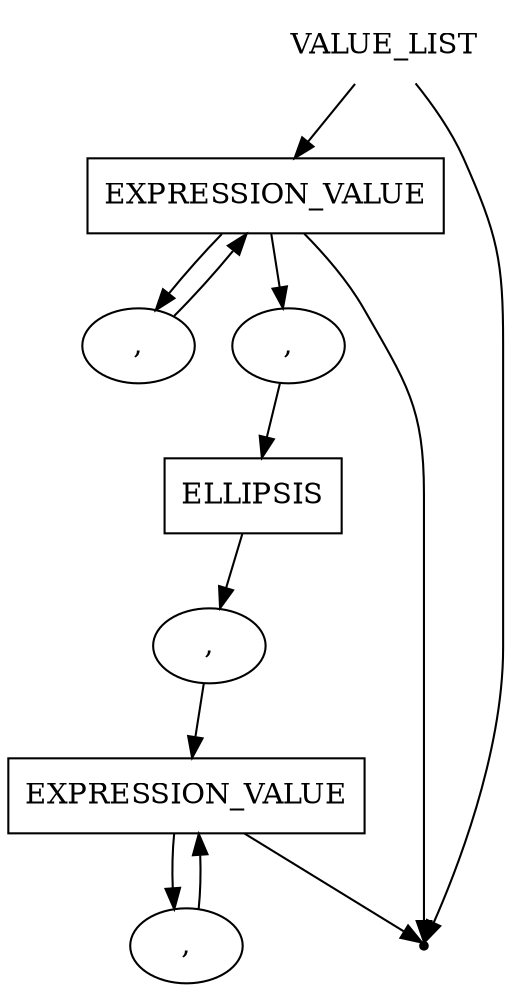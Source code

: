 digraph VALUE_LIST {
    start [label=VALUE_LIST shape=plaintext]
    expression_value_1 [label=EXPRESSION_VALUE shape=box]
    expression_value_2 [label=EXPRESSION_VALUE shape=box]
    ellipsis [label=ELLIPSIS shape=box]
    comma_1 [label="," shape=oval]
    comma_2 [label="," shape=oval]
    comma_3 [label="," shape=oval]
    comma_4 [label="," shape=oval]
    end [label="" shape=point]

    start -> expression_value_1
    expression_value_1 -> comma_1
    expression_value_1 -> comma_2
    comma_2 -> ellipsis
    ellipsis -> comma_3
    comma_3 -> expression_value_2
    expression_value_2 -> comma_4
    expression_value_2 -> end

    expression_value_1 -> end
    comma_4 -> expression_value_2
    comma_1 -> expression_value_1
    start -> end
}